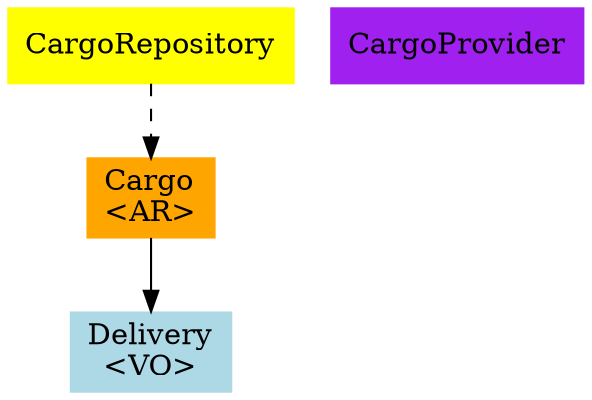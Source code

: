 digraph g {
	node[style = filled, color = orange];

	Cargo[label="Cargo\l<AR>", comment=AR, shape=box]
	Delivery[label="Delivery\l<VO>", comment=VO, shape=box, color=lightblue]
	CargoRepository[label="CargoRepository", comment=Repo, shape=box, color=yellow]
	CargoProvider[label="CargoProvider", comment=Provider, shape=box, color=purple]
	Cargo -> Delivery
	CargoRepository -> Cargo[style="dashed"]
}